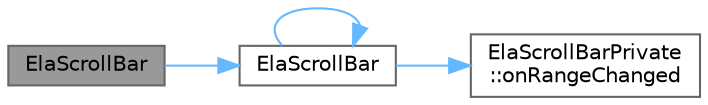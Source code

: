 digraph "ElaScrollBar"
{
 // LATEX_PDF_SIZE
  bgcolor="transparent";
  edge [fontname=Helvetica,fontsize=10,labelfontname=Helvetica,labelfontsize=10];
  node [fontname=Helvetica,fontsize=10,shape=box,height=0.2,width=0.4];
  rankdir="LR";
  Node1 [id="Node000001",label="ElaScrollBar",height=0.2,width=0.4,color="gray40", fillcolor="grey60", style="filled", fontcolor="black",tooltip="构造函数，初始化指定方向的滚动条"];
  Node1 -> Node2 [id="edge1_Node000001_Node000002",color="steelblue1",style="solid",tooltip=" "];
  Node2 [id="Node000002",label="ElaScrollBar",height=0.2,width=0.4,color="grey40", fillcolor="white", style="filled",URL="$class_ela_scroll_bar.html#a65d147be36993c3a78b84919702bde97",tooltip="构造函数，初始化滚动条"];
  Node2 -> Node2 [id="edge2_Node000002_Node000002",color="steelblue1",style="solid",tooltip=" "];
  Node2 -> Node3 [id="edge3_Node000002_Node000003",color="steelblue1",style="solid",tooltip=" "];
  Node3 [id="Node000003",label="ElaScrollBarPrivate\l::onRangeChanged",height=0.2,width=0.4,color="grey40", fillcolor="white", style="filled",URL="$class_ela_scroll_bar_private.html#a9119add9b17bb1bec21ed5869b2be6d6",tooltip="范围变化事件处理"];
}
